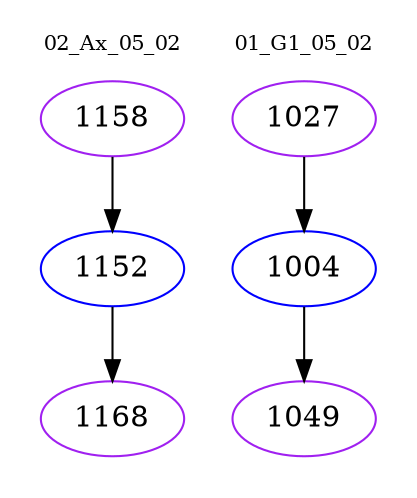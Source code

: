 digraph{
subgraph cluster_0 {
color = white
label = "02_Ax_05_02";
fontsize=10;
T0_1158 [label="1158", color="purple"]
T0_1158 -> T0_1152 [color="black"]
T0_1152 [label="1152", color="blue"]
T0_1152 -> T0_1168 [color="black"]
T0_1168 [label="1168", color="purple"]
}
subgraph cluster_1 {
color = white
label = "01_G1_05_02";
fontsize=10;
T1_1027 [label="1027", color="purple"]
T1_1027 -> T1_1004 [color="black"]
T1_1004 [label="1004", color="blue"]
T1_1004 -> T1_1049 [color="black"]
T1_1049 [label="1049", color="purple"]
}
}
